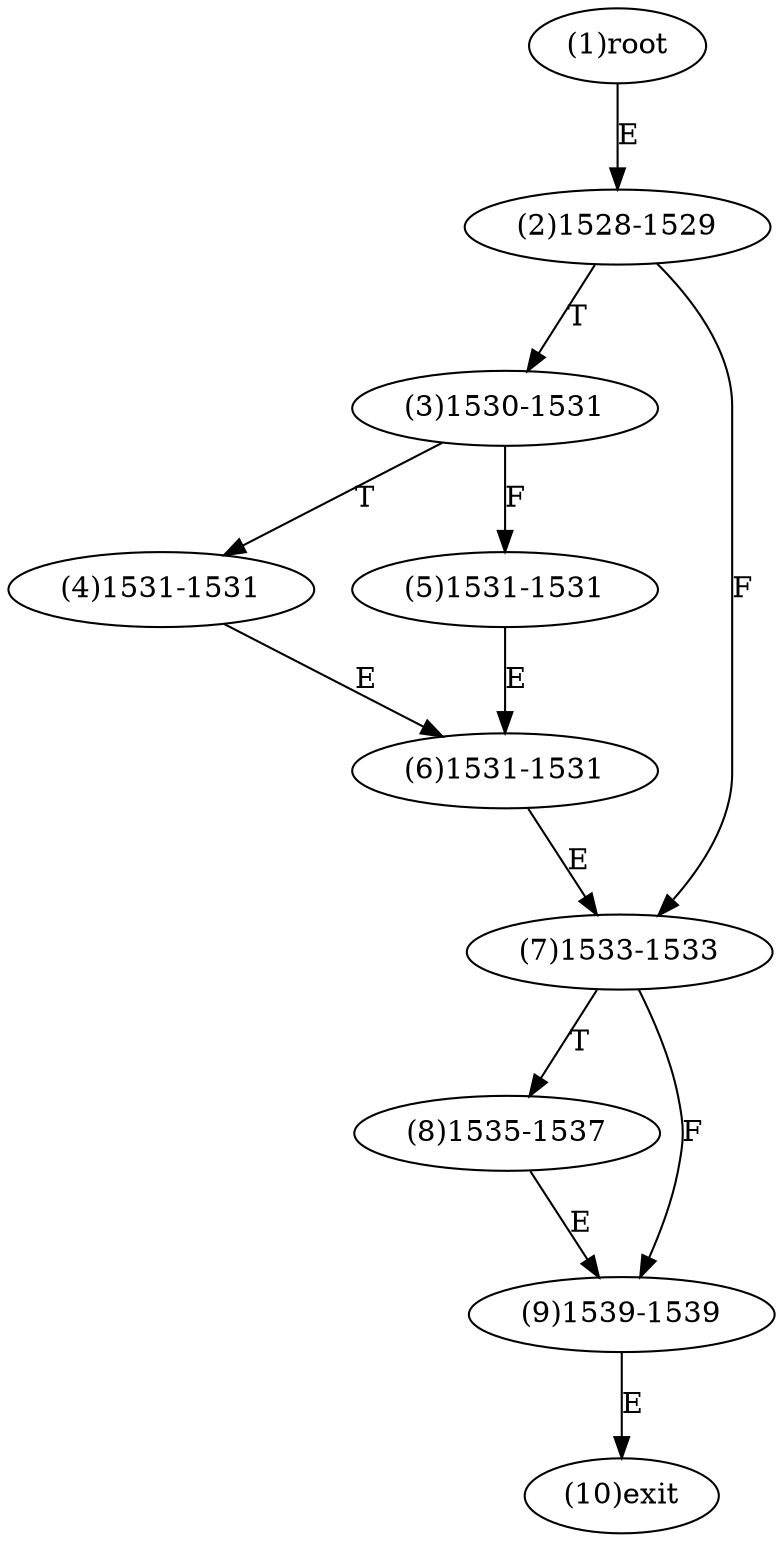 digraph "" { 
1[ label="(1)root"];
2[ label="(2)1528-1529"];
3[ label="(3)1530-1531"];
4[ label="(4)1531-1531"];
5[ label="(5)1531-1531"];
6[ label="(6)1531-1531"];
7[ label="(7)1533-1533"];
8[ label="(8)1535-1537"];
9[ label="(9)1539-1539"];
10[ label="(10)exit"];
1->2[ label="E"];
2->7[ label="F"];
2->3[ label="T"];
3->5[ label="F"];
3->4[ label="T"];
4->6[ label="E"];
5->6[ label="E"];
6->7[ label="E"];
7->9[ label="F"];
7->8[ label="T"];
8->9[ label="E"];
9->10[ label="E"];
}